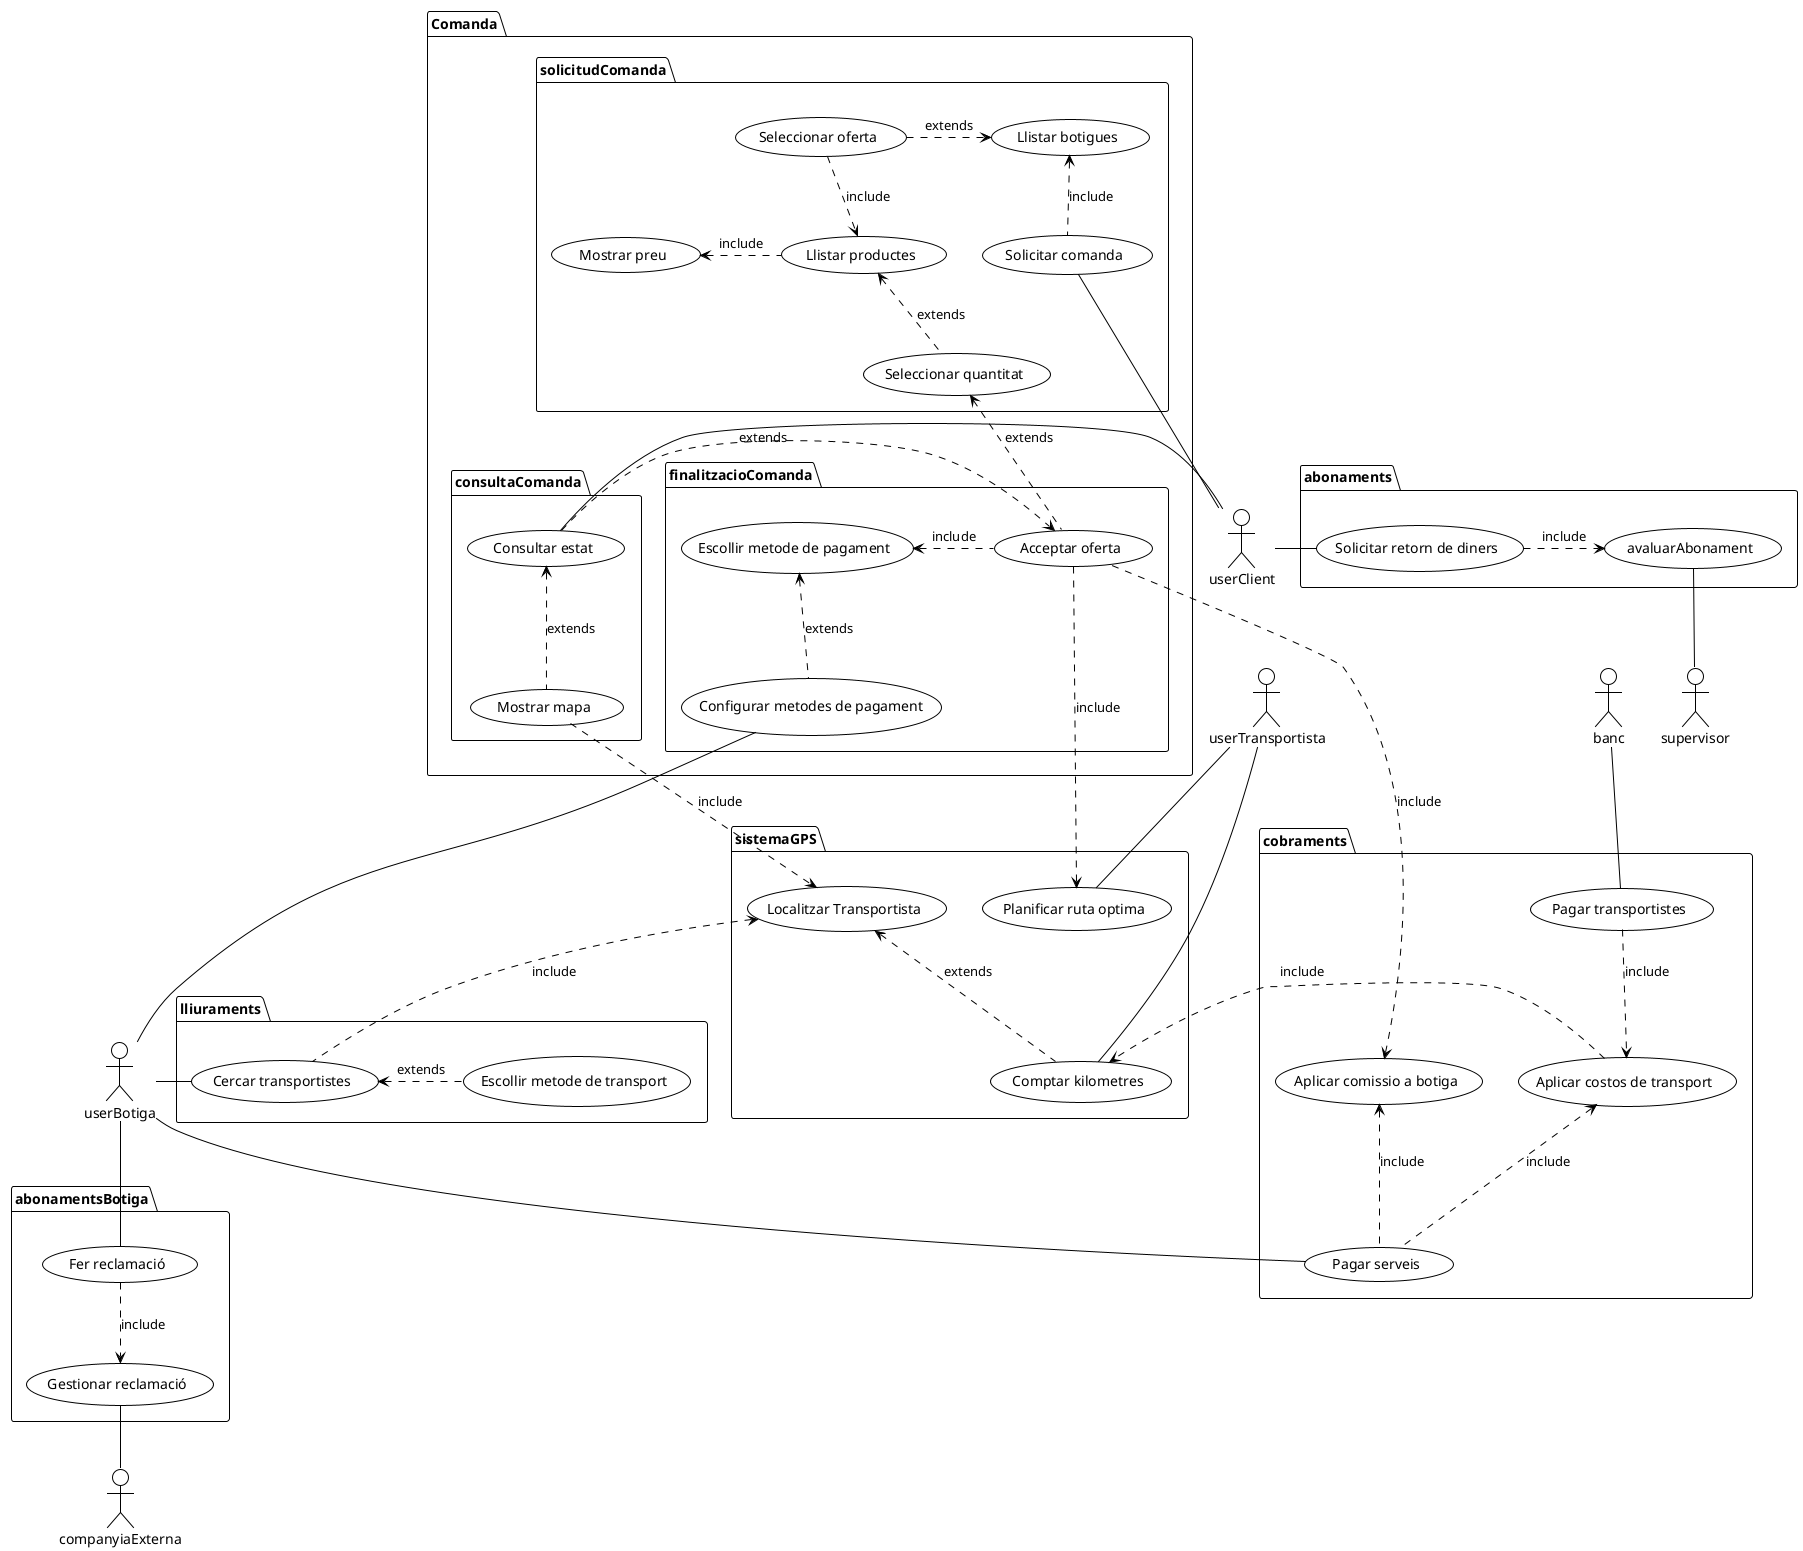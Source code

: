 @startuml

!theme plain
skinparam monochrome true
skinparam backgroundColor transparent
skinparam shadowing false
skinparam defaultFontName Helvetica
'left to right direction


actor userClient
actor userBotiga
actor userTransportista
actor supervisor
actor companyiaExterna
actor banc

package Comanda {
package solicitudComanda {
usecase "Solicitar comanda" as CU102
usecase "Llistar botigues" as CU103
CU102 -u[dashed]-> CU103 : include
usecase "Seleccionar oferta" as CU201
CU201 .> CU103 : extends
usecase "Llistar productes" as CU202
CU201 -d[dashed]-> CU202 : include
usecase "Seleccionar quantitat" as CU203
CU202 <-d[dashed]- CU203 : extends
usecase "Mostrar preu" as CU209
CU202 -l[dashed]-> CU209 : include
}

package finalitzacioComanda {
usecase "Acceptar oferta" as CU3021
CU203 <-d[dashed]- CU3021 : extends 
usecase "Escollir metode de pagament" as CU3022
CU3021 -l[dashed]-> CU3022 : include
usecase "Configurar metodes de pagament" as CU303
CU303 -u[dashed]-> CU3022 : extends
}

package consultaComanda {
usecase "Consultar estat" as CU205
CU205 .> CU3021 : extends
usecase "Mostrar mapa" as CU207
CU207 -u[dashed]-> CU205 : extends
}

}

package abonaments {
usecase "Solicitar retorn de diners" as CU306
usecase "avaluarAbonament" as CU307 
CU306 -r[dashed]-> CU307 : include
}

package abonamentsBotiga {
usecase "Fer reclamació" as CU309
usecase "Gestionar reclamació" as CU3010
CU309 -d[dashed]-> CU3010 : include
}


companyiaExterna -u- CU3010
userBotiga -d- CU309
userClient -l- CU102
userClient -l- CU205
userClient -l- CU306


CU303 -d--- userBotiga
CU307 -d- supervisor 

package lliuraments {
usecase "Cercar transportistes" as CU402
usecase "Escollir metode de transport" as CU401
userBotiga -l- CU402
CU401 -l[dashed]-> CU402 : extends
}

package sistemaGPS {
usecase "Localitzar Transportista" as CU4031
usecase "Comptar kilometres" as CU4032
usecase "Planificar ruta optima" as CU405
userTransportista -r- CU4032
CU207 -d[dashed]-> CU4031 : include
CU4032 -u[dashed]-> CU4031 : extends
CU402 -u[dashed]-> CU4031 : include
CU3021 .> CU405 : include
userTransportista -- CU405
} 

package cobraments {
usecase "Aplicar comissio a botiga" as CU308
CU3021 -l[dashed]-> CU308 : include
usecase "Aplicar costos de transport" as CU4041
usecase "Pagar serveis" as CU4043
CU4043 -u[dashed]-> CU4041 : include
CU4043 -u[dashed]-> CU308 : include
userBotiga -- CU4043
CU4041 .> CU4032 : include
usecase "Pagar transportistes" as CU4042
CU4042 -d[dashed]-> CU4041 : include
banc -d- CU4042
}
@enduml